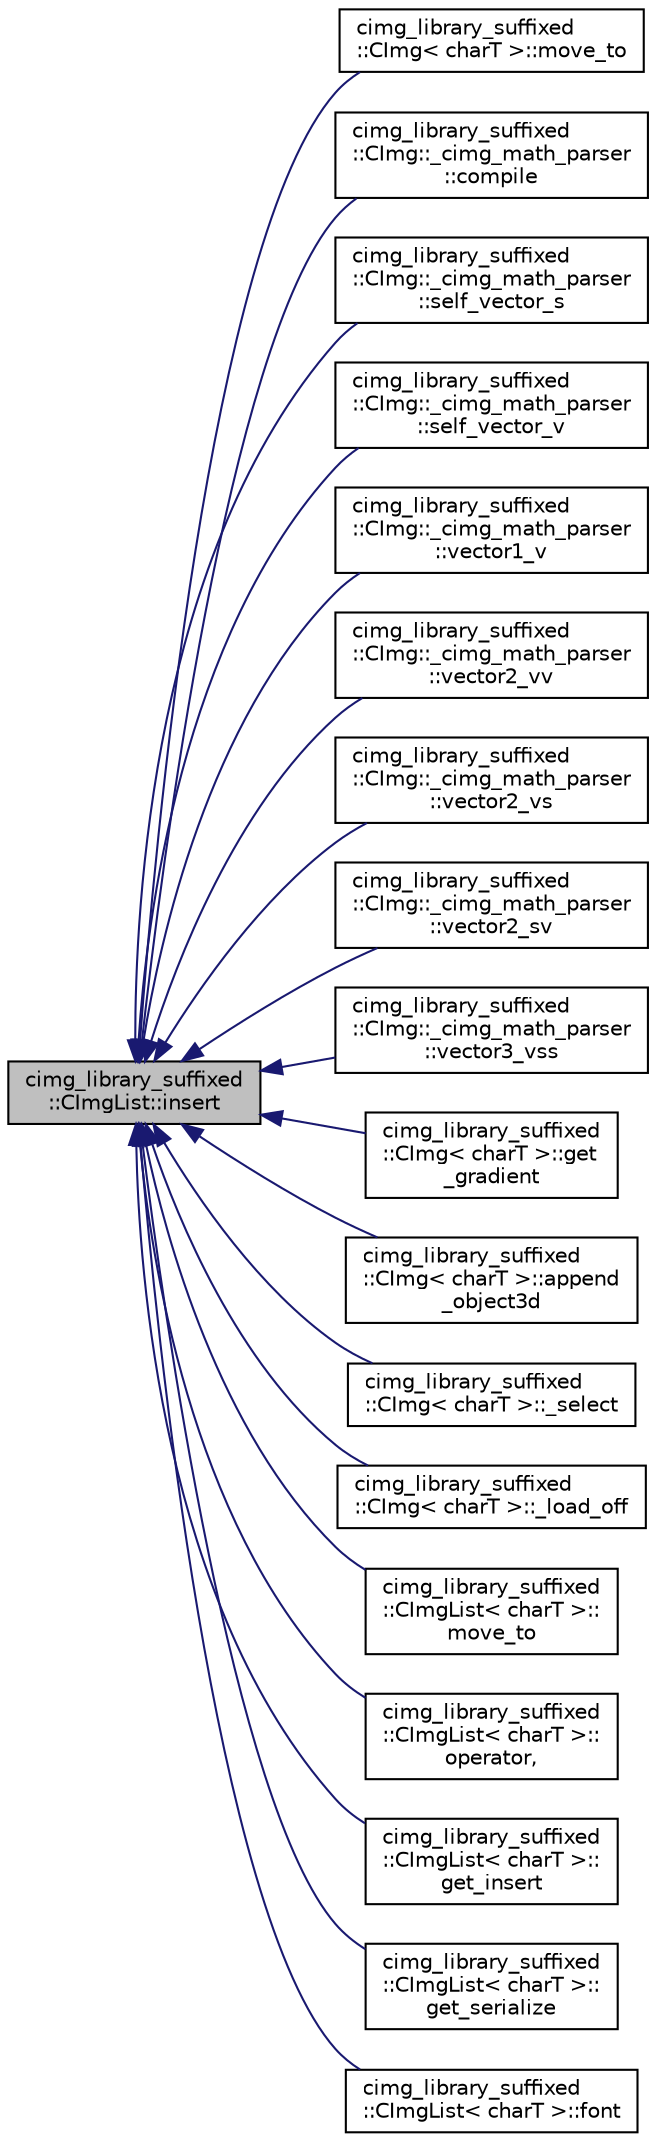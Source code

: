 digraph "cimg_library_suffixed::CImgList::insert"
{
  edge [fontname="Helvetica",fontsize="10",labelfontname="Helvetica",labelfontsize="10"];
  node [fontname="Helvetica",fontsize="10",shape=record];
  rankdir="LR";
  Node386 [label="cimg_library_suffixed\l::CImgList::insert",height=0.2,width=0.4,color="black", fillcolor="grey75", style="filled", fontcolor="black"];
  Node386 -> Node387 [dir="back",color="midnightblue",fontsize="10",style="solid",fontname="Helvetica"];
  Node387 [label="cimg_library_suffixed\l::CImg\< charT \>::move_to",height=0.2,width=0.4,color="black", fillcolor="white", style="filled",URL="$structcimg__library__suffixed_1_1_c_img.html#ab699a53c5b2d044549d1b61c6bcb3c9b",tooltip="Transfer content of an image instance into a new image in an image list. "];
  Node386 -> Node388 [dir="back",color="midnightblue",fontsize="10",style="solid",fontname="Helvetica"];
  Node388 [label="cimg_library_suffixed\l::CImg::_cimg_math_parser\l::compile",height=0.2,width=0.4,color="black", fillcolor="white", style="filled",URL="$structcimg__library__suffixed_1_1_c_img_1_1__cimg__math__parser.html#a318c44c5d1f4f0114355f37ace87a4ae"];
  Node386 -> Node389 [dir="back",color="midnightblue",fontsize="10",style="solid",fontname="Helvetica"];
  Node389 [label="cimg_library_suffixed\l::CImg::_cimg_math_parser\l::self_vector_s",height=0.2,width=0.4,color="black", fillcolor="white", style="filled",URL="$structcimg__library__suffixed_1_1_c_img_1_1__cimg__math__parser.html#aad42f4efe4a29c92c651b44879c639f5"];
  Node386 -> Node390 [dir="back",color="midnightblue",fontsize="10",style="solid",fontname="Helvetica"];
  Node390 [label="cimg_library_suffixed\l::CImg::_cimg_math_parser\l::self_vector_v",height=0.2,width=0.4,color="black", fillcolor="white", style="filled",URL="$structcimg__library__suffixed_1_1_c_img_1_1__cimg__math__parser.html#ab0821949940cfb53f3ddfa5e39e3ca6d"];
  Node386 -> Node391 [dir="back",color="midnightblue",fontsize="10",style="solid",fontname="Helvetica"];
  Node391 [label="cimg_library_suffixed\l::CImg::_cimg_math_parser\l::vector1_v",height=0.2,width=0.4,color="black", fillcolor="white", style="filled",URL="$structcimg__library__suffixed_1_1_c_img_1_1__cimg__math__parser.html#aa7cca47d009b3663c2a14aa9307d2ba1"];
  Node386 -> Node392 [dir="back",color="midnightblue",fontsize="10",style="solid",fontname="Helvetica"];
  Node392 [label="cimg_library_suffixed\l::CImg::_cimg_math_parser\l::vector2_vv",height=0.2,width=0.4,color="black", fillcolor="white", style="filled",URL="$structcimg__library__suffixed_1_1_c_img_1_1__cimg__math__parser.html#a930d4d9bb7ea4f7f64283e60f7722139"];
  Node386 -> Node393 [dir="back",color="midnightblue",fontsize="10",style="solid",fontname="Helvetica"];
  Node393 [label="cimg_library_suffixed\l::CImg::_cimg_math_parser\l::vector2_vs",height=0.2,width=0.4,color="black", fillcolor="white", style="filled",URL="$structcimg__library__suffixed_1_1_c_img_1_1__cimg__math__parser.html#af3073ae1f236be6068d46c7651a2c2d6"];
  Node386 -> Node394 [dir="back",color="midnightblue",fontsize="10",style="solid",fontname="Helvetica"];
  Node394 [label="cimg_library_suffixed\l::CImg::_cimg_math_parser\l::vector2_sv",height=0.2,width=0.4,color="black", fillcolor="white", style="filled",URL="$structcimg__library__suffixed_1_1_c_img_1_1__cimg__math__parser.html#a149ded260ecf0cef762feaa47e827077"];
  Node386 -> Node395 [dir="back",color="midnightblue",fontsize="10",style="solid",fontname="Helvetica"];
  Node395 [label="cimg_library_suffixed\l::CImg::_cimg_math_parser\l::vector3_vss",height=0.2,width=0.4,color="black", fillcolor="white", style="filled",URL="$structcimg__library__suffixed_1_1_c_img_1_1__cimg__math__parser.html#a56491c4fefa5379b35ce87f4654c6001"];
  Node386 -> Node396 [dir="back",color="midnightblue",fontsize="10",style="solid",fontname="Helvetica"];
  Node396 [label="cimg_library_suffixed\l::CImg\< charT \>::get\l_gradient",height=0.2,width=0.4,color="black", fillcolor="white", style="filled",URL="$structcimg__library__suffixed_1_1_c_img.html#a0b91d1efa631f475b09ff573a0dd69a4",tooltip="Return image gradient. "];
  Node386 -> Node397 [dir="back",color="midnightblue",fontsize="10",style="solid",fontname="Helvetica"];
  Node397 [label="cimg_library_suffixed\l::CImg\< charT \>::append\l_object3d",height=0.2,width=0.4,color="black", fillcolor="white", style="filled",URL="$structcimg__library__suffixed_1_1_c_img.html#af97fedf01cd4a4d8b7e0d11d519981e8",tooltip="Merge two 3d objects together. "];
  Node386 -> Node398 [dir="back",color="midnightblue",fontsize="10",style="solid",fontname="Helvetica"];
  Node398 [label="cimg_library_suffixed\l::CImg\< charT \>::_select",height=0.2,width=0.4,color="black", fillcolor="white", style="filled",URL="$structcimg__library__suffixed_1_1_c_img.html#ad9b7141242d0b6e861a8014112ddb5b5"];
  Node386 -> Node399 [dir="back",color="midnightblue",fontsize="10",style="solid",fontname="Helvetica"];
  Node399 [label="cimg_library_suffixed\l::CImg\< charT \>::_load_off",height=0.2,width=0.4,color="black", fillcolor="white", style="filled",URL="$structcimg__library__suffixed_1_1_c_img.html#a8f2efb14f687ccdb85c060757ca5a306"];
  Node386 -> Node400 [dir="back",color="midnightblue",fontsize="10",style="solid",fontname="Helvetica"];
  Node400 [label="cimg_library_suffixed\l::CImgList\< charT \>::\lmove_to",height=0.2,width=0.4,color="black", fillcolor="white", style="filled",URL="$structcimg__library__suffixed_1_1_c_img_list.html#a8081197e3c7f13f44b79bc16fca76342",tooltip="Transfer the content of the list instance at a specified position in another list. "];
  Node386 -> Node401 [dir="back",color="midnightblue",fontsize="10",style="solid",fontname="Helvetica"];
  Node401 [label="cimg_library_suffixed\l::CImgList\< charT \>::\loperator,",height=0.2,width=0.4,color="black", fillcolor="white", style="filled",URL="$structcimg__library__suffixed_1_1_c_img_list.html#aa242710152fceb05fa4099a2b68240ad",tooltip="Return a copy of the list instance, where image img has been inserted at the end . "];
  Node386 -> Node402 [dir="back",color="midnightblue",fontsize="10",style="solid",fontname="Helvetica"];
  Node402 [label="cimg_library_suffixed\l::CImgList\< charT \>::\lget_insert",height=0.2,width=0.4,color="black", fillcolor="white", style="filled",URL="$structcimg__library__suffixed_1_1_c_img_list.html#a82ece6eb615fc4667e7f82ee027b89bf",tooltip="Insert a copy of the image img into the current image list, at position pos . "];
  Node386 -> Node403 [dir="back",color="midnightblue",fontsize="10",style="solid",fontname="Helvetica"];
  Node403 [label="cimg_library_suffixed\l::CImgList\< charT \>::\lget_serialize",height=0.2,width=0.4,color="black", fillcolor="white", style="filled",URL="$structcimg__library__suffixed_1_1_c_img_list.html#a6ef5394483360f2220873d2b8b856789",tooltip="Serialize a CImgList<T> instance into a raw CImg<unsigned char> buffer. "];
  Node386 -> Node404 [dir="back",color="midnightblue",fontsize="10",style="solid",fontname="Helvetica"];
  Node404 [label="cimg_library_suffixed\l::CImgList\< charT \>::font",height=0.2,width=0.4,color="black", fillcolor="white", style="filled",URL="$structcimg__library__suffixed_1_1_c_img_list.html#aeb4a6463a473fa5935f69534ca1a49c8",tooltip="Return a CImg pre-defined font with desired size. "];
}
